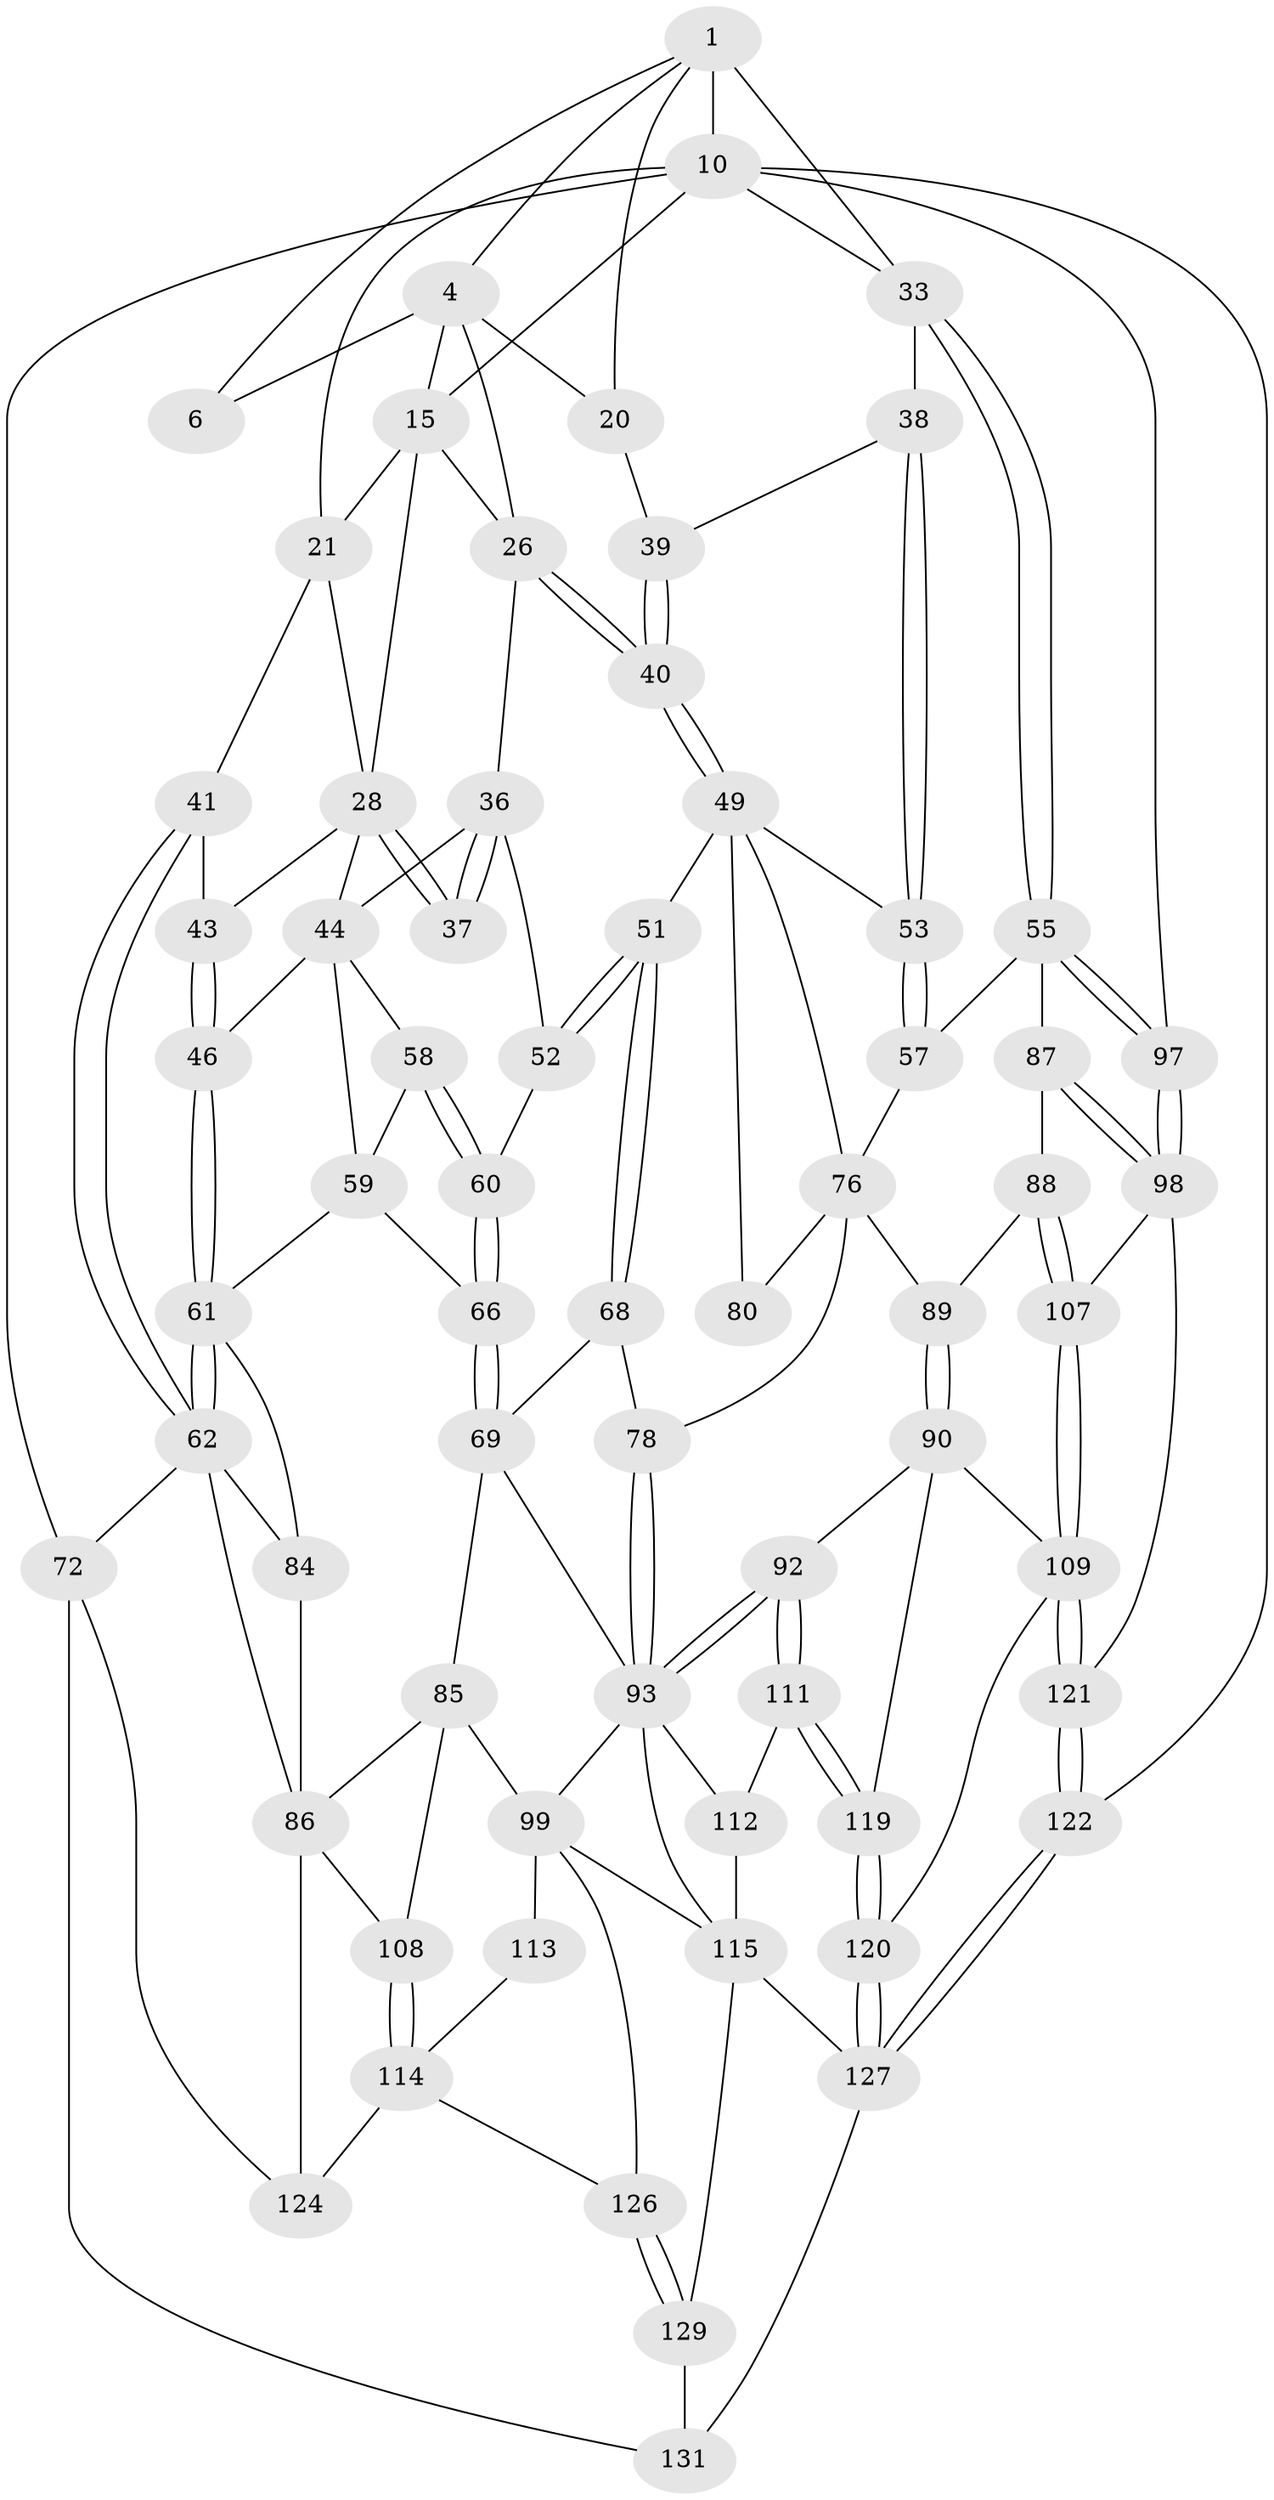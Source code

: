// original degree distribution, {3: 0.015151515151515152, 4: 0.25, 5: 0.5, 6: 0.23484848484848486}
// Generated by graph-tools (version 1.1) at 2025/16/03/09/25 04:16:48]
// undirected, 66 vertices, 153 edges
graph export_dot {
graph [start="1"]
  node [color=gray90,style=filled];
  1 [pos="+0.8577578085258499+0.016699113573570644",super="+2+7"];
  4 [pos="+0.6571066296269017+0",super="+5+14"];
  6 [pos="+0.8401259308238638+0.02767579692442874"];
  10 [pos="+1+0",super="+105+12+11"];
  15 [pos="+0.49793135854229165+0.09651554524691501",super="+16+24"];
  20 [pos="+0.7760041230818486+0.14177711890474717",super="+35"];
  21 [pos="+0.27927133856600356+0",super="+22"];
  26 [pos="+0.5323844859715989+0.26034376729801867",super="+27"];
  28 [pos="+0.31027042370156827+0.11479675488970495",super="+29"];
  33 [pos="+1+0.2796072012973986",super="+34"];
  36 [pos="+0.4845434491665747+0.2899768095580106",super="+47"];
  37 [pos="+0.46160046582206066+0.2821831633920296"];
  38 [pos="+0.9083273837954681+0.3009546163740374"];
  39 [pos="+0.7499497947483827+0.26074479017364016"];
  40 [pos="+0.6980046454950547+0.33384940948370007"];
  41 [pos="+0+0.27736510509408896",super="+42"];
  43 [pos="+0.14775575720441886+0.3846935572685211"];
  44 [pos="+0.2903304716963524+0.32950797042321384",super="+45+48"];
  46 [pos="+0.15776902936192266+0.4405749559559553"];
  49 [pos="+0.6980403289427771+0.3355362833311752",super="+50+54"];
  51 [pos="+0.4914951168948095+0.4736497167235186"];
  52 [pos="+0.4713533014541285+0.4589859081566814"];
  53 [pos="+0.8375205429597103+0.5151100482288191"];
  55 [pos="+1+0.6001272104822035",super="+56"];
  57 [pos="+0.8630616793069869+0.5327311205338727"];
  58 [pos="+0.36316322697651104+0.4331078650349346"];
  59 [pos="+0.20220428390105344+0.44567554169979856",super="+63"];
  60 [pos="+0.40942821394387147+0.4680691059681623"];
  61 [pos="+0.12458308270778111+0.46643672232141037",super="+65"];
  62 [pos="+0+0.5420079029333703",super="+70"];
  66 [pos="+0.35267188635172636+0.5250974051456974",super="+67"];
  68 [pos="+0.46229606513406535+0.6078665644297646",super="+79"];
  69 [pos="+0.38472133872462316+0.6107991438270248",super="+74"];
  72 [pos="+0+1",super="+132"];
  76 [pos="+0.5873146259238512+0.5278771341162987",super="+77"];
  78 [pos="+0.589071501324771+0.6867700779991727"];
  80 [pos="+0.7605860818964878+0.5377710611188738"];
  84 [pos="+0.11786709108034887+0.6741073123588718"];
  85 [pos="+0.2666228921984101+0.78066194884899",super="+102"];
  86 [pos="+0.12289396384821456+0.7402828947753128",super="+103"];
  87 [pos="+0.8397215270155848+0.7311664631911041"];
  88 [pos="+0.8030633881748379+0.758635677337078"];
  89 [pos="+0.7266469913301615+0.762420122902602"];
  90 [pos="+0.7164207158898065+0.789753642524471",super="+91"];
  92 [pos="+0.5744317861827901+0.825401187765201"];
  93 [pos="+0.5709589115974012+0.8217730147943442",super="+94"];
  97 [pos="+1+0.8033167401875821"];
  98 [pos="+0.9497251111745921+0.8317303309456643",super="+106"];
  99 [pos="+0.363881167590449+0.8809899321879293",super="+100"];
  107 [pos="+0.8371524574783271+0.8260283639508229"];
  108 [pos="+0.17768753103446844+0.8358533507760871"];
  109 [pos="+0.8101512312316193+0.8886183251464961",super="+110"];
  111 [pos="+0.548616480314449+0.8980552129852368"];
  112 [pos="+0.5293014939238682+0.9023485939061209"];
  113 [pos="+0.25377658526884783+0.8860418714845337"];
  114 [pos="+0.19595834039731044+0.8965407860321848",super="+123"];
  115 [pos="+0.4691701503071281+0.9181032176838071",super="+118+116"];
  119 [pos="+0.6411632524630446+0.9678204292218866"];
  120 [pos="+0.6667950463236092+1"];
  121 [pos="+0.8606181467914819+0.9750393722316655"];
  122 [pos="+0.9015167997257163+1"];
  124 [pos="+0.16271147466311423+0.9382658780789643"];
  126 [pos="+0.27482346746450237+0.9859824884855907"];
  127 [pos="+0.6791291481555983+1",super="+128"];
  129 [pos="+0.31407988659986374+1",super="+130"];
  131 [pos="+0.34086809301376986+1"];
  1 -- 10 [weight=3];
  1 -- 4;
  1 -- 33;
  1 -- 20;
  1 -- 6;
  4 -- 20 [weight=2];
  4 -- 6;
  4 -- 26;
  4 -- 15;
  10 -- 72 [weight=2];
  10 -- 97;
  10 -- 122;
  10 -- 15;
  10 -- 33;
  10 -- 21;
  15 -- 21 [weight=2];
  15 -- 26;
  15 -- 28;
  20 -- 39;
  21 -- 41 [weight=2];
  21 -- 28;
  26 -- 40;
  26 -- 40;
  26 -- 36;
  28 -- 37 [weight=2];
  28 -- 37;
  28 -- 43;
  28 -- 44;
  33 -- 55;
  33 -- 55;
  33 -- 38;
  36 -- 37;
  36 -- 37;
  36 -- 52;
  36 -- 44;
  38 -- 39;
  38 -- 53;
  38 -- 53;
  39 -- 40;
  39 -- 40;
  40 -- 49;
  40 -- 49;
  41 -- 62;
  41 -- 62;
  41 -- 43;
  43 -- 46;
  43 -- 46;
  44 -- 59;
  44 -- 46;
  44 -- 58;
  46 -- 61;
  46 -- 61;
  49 -- 51;
  49 -- 76;
  49 -- 80;
  49 -- 53;
  51 -- 52;
  51 -- 52;
  51 -- 68;
  51 -- 68;
  52 -- 60;
  53 -- 57;
  53 -- 57;
  55 -- 97;
  55 -- 97;
  55 -- 57;
  55 -- 87;
  57 -- 76;
  58 -- 59;
  58 -- 60;
  58 -- 60;
  59 -- 66 [weight=2];
  59 -- 61;
  60 -- 66;
  60 -- 66;
  61 -- 62;
  61 -- 62;
  61 -- 84;
  62 -- 72;
  62 -- 86;
  62 -- 84;
  66 -- 69 [weight=2];
  66 -- 69;
  68 -- 69 [weight=2];
  68 -- 78;
  69 -- 85;
  69 -- 93;
  72 -- 131;
  72 -- 124;
  76 -- 80 [weight=2];
  76 -- 89;
  76 -- 78;
  78 -- 93;
  78 -- 93;
  84 -- 86;
  85 -- 86;
  85 -- 108;
  85 -- 99;
  86 -- 108;
  86 -- 124;
  87 -- 88;
  87 -- 98;
  87 -- 98;
  88 -- 89;
  88 -- 107;
  88 -- 107;
  89 -- 90;
  89 -- 90;
  90 -- 109;
  90 -- 92;
  90 -- 119;
  92 -- 93;
  92 -- 93;
  92 -- 111;
  92 -- 111;
  93 -- 112;
  93 -- 99;
  93 -- 115;
  97 -- 98;
  97 -- 98;
  98 -- 121;
  98 -- 107;
  99 -- 113 [weight=2];
  99 -- 126;
  99 -- 115;
  107 -- 109;
  107 -- 109;
  108 -- 114;
  108 -- 114;
  109 -- 121;
  109 -- 121;
  109 -- 120;
  111 -- 112;
  111 -- 119;
  111 -- 119;
  112 -- 115;
  113 -- 114;
  114 -- 124;
  114 -- 126;
  115 -- 127;
  115 -- 129 [weight=2];
  119 -- 120;
  119 -- 120;
  120 -- 127;
  120 -- 127;
  121 -- 122;
  121 -- 122;
  122 -- 127;
  122 -- 127;
  126 -- 129;
  126 -- 129;
  127 -- 131;
  129 -- 131;
}
